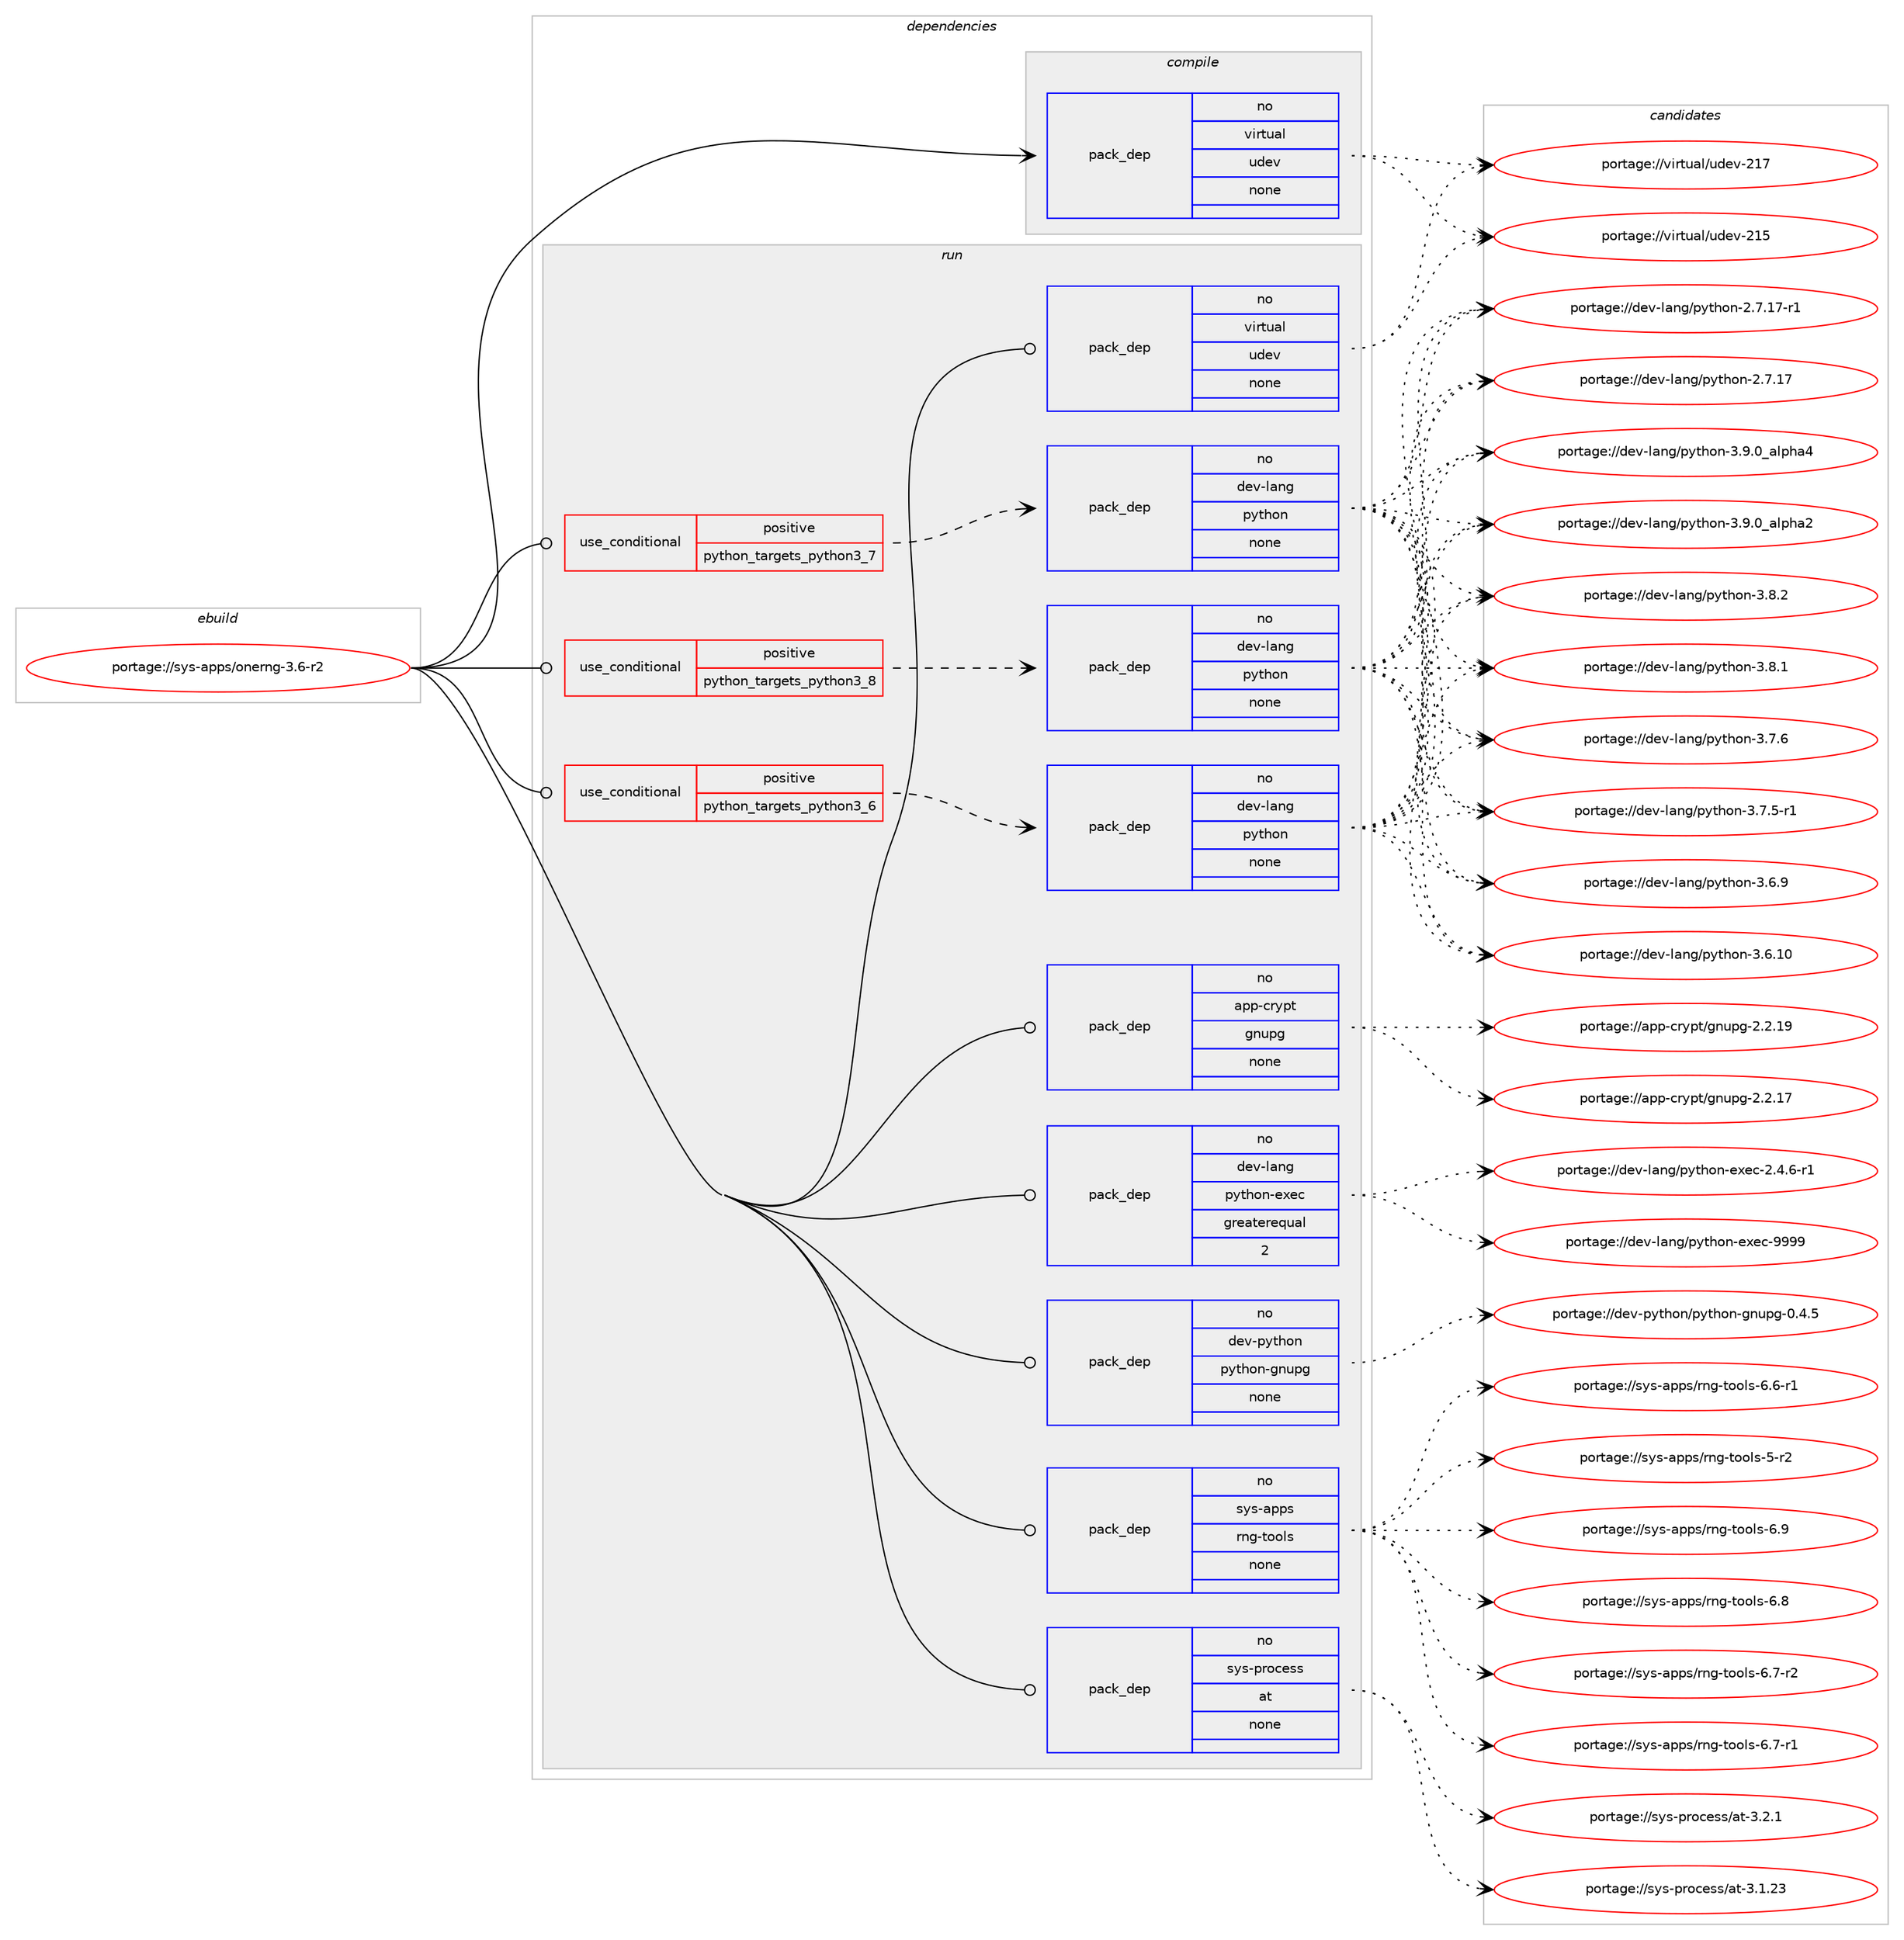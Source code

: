 digraph prolog {

# *************
# Graph options
# *************

newrank=true;
concentrate=true;
compound=true;
graph [rankdir=LR,fontname=Helvetica,fontsize=10,ranksep=1.5];#, ranksep=2.5, nodesep=0.2];
edge  [arrowhead=vee];
node  [fontname=Helvetica,fontsize=10];

# **********
# The ebuild
# **********

subgraph cluster_leftcol {
color=gray;
rank=same;
label=<<i>ebuild</i>>;
id [label="portage://sys-apps/onerng-3.6-r2", color=red, width=4, href="../sys-apps/onerng-3.6-r2.svg"];
}

# ****************
# The dependencies
# ****************

subgraph cluster_midcol {
color=gray;
label=<<i>dependencies</i>>;
subgraph cluster_compile {
fillcolor="#eeeeee";
style=filled;
label=<<i>compile</i>>;
subgraph pack29646 {
dependency38484 [label=<<TABLE BORDER="0" CELLBORDER="1" CELLSPACING="0" CELLPADDING="4" WIDTH="220"><TR><TD ROWSPAN="6" CELLPADDING="30">pack_dep</TD></TR><TR><TD WIDTH="110">no</TD></TR><TR><TD>virtual</TD></TR><TR><TD>udev</TD></TR><TR><TD>none</TD></TR><TR><TD></TD></TR></TABLE>>, shape=none, color=blue];
}
id:e -> dependency38484:w [weight=20,style="solid",arrowhead="vee"];
}
subgraph cluster_compileandrun {
fillcolor="#eeeeee";
style=filled;
label=<<i>compile and run</i>>;
}
subgraph cluster_run {
fillcolor="#eeeeee";
style=filled;
label=<<i>run</i>>;
subgraph cond7912 {
dependency38485 [label=<<TABLE BORDER="0" CELLBORDER="1" CELLSPACING="0" CELLPADDING="4"><TR><TD ROWSPAN="3" CELLPADDING="10">use_conditional</TD></TR><TR><TD>positive</TD></TR><TR><TD>python_targets_python3_6</TD></TR></TABLE>>, shape=none, color=red];
subgraph pack29647 {
dependency38486 [label=<<TABLE BORDER="0" CELLBORDER="1" CELLSPACING="0" CELLPADDING="4" WIDTH="220"><TR><TD ROWSPAN="6" CELLPADDING="30">pack_dep</TD></TR><TR><TD WIDTH="110">no</TD></TR><TR><TD>dev-lang</TD></TR><TR><TD>python</TD></TR><TR><TD>none</TD></TR><TR><TD></TD></TR></TABLE>>, shape=none, color=blue];
}
dependency38485:e -> dependency38486:w [weight=20,style="dashed",arrowhead="vee"];
}
id:e -> dependency38485:w [weight=20,style="solid",arrowhead="odot"];
subgraph cond7913 {
dependency38487 [label=<<TABLE BORDER="0" CELLBORDER="1" CELLSPACING="0" CELLPADDING="4"><TR><TD ROWSPAN="3" CELLPADDING="10">use_conditional</TD></TR><TR><TD>positive</TD></TR><TR><TD>python_targets_python3_7</TD></TR></TABLE>>, shape=none, color=red];
subgraph pack29648 {
dependency38488 [label=<<TABLE BORDER="0" CELLBORDER="1" CELLSPACING="0" CELLPADDING="4" WIDTH="220"><TR><TD ROWSPAN="6" CELLPADDING="30">pack_dep</TD></TR><TR><TD WIDTH="110">no</TD></TR><TR><TD>dev-lang</TD></TR><TR><TD>python</TD></TR><TR><TD>none</TD></TR><TR><TD></TD></TR></TABLE>>, shape=none, color=blue];
}
dependency38487:e -> dependency38488:w [weight=20,style="dashed",arrowhead="vee"];
}
id:e -> dependency38487:w [weight=20,style="solid",arrowhead="odot"];
subgraph cond7914 {
dependency38489 [label=<<TABLE BORDER="0" CELLBORDER="1" CELLSPACING="0" CELLPADDING="4"><TR><TD ROWSPAN="3" CELLPADDING="10">use_conditional</TD></TR><TR><TD>positive</TD></TR><TR><TD>python_targets_python3_8</TD></TR></TABLE>>, shape=none, color=red];
subgraph pack29649 {
dependency38490 [label=<<TABLE BORDER="0" CELLBORDER="1" CELLSPACING="0" CELLPADDING="4" WIDTH="220"><TR><TD ROWSPAN="6" CELLPADDING="30">pack_dep</TD></TR><TR><TD WIDTH="110">no</TD></TR><TR><TD>dev-lang</TD></TR><TR><TD>python</TD></TR><TR><TD>none</TD></TR><TR><TD></TD></TR></TABLE>>, shape=none, color=blue];
}
dependency38489:e -> dependency38490:w [weight=20,style="dashed",arrowhead="vee"];
}
id:e -> dependency38489:w [weight=20,style="solid",arrowhead="odot"];
subgraph pack29650 {
dependency38491 [label=<<TABLE BORDER="0" CELLBORDER="1" CELLSPACING="0" CELLPADDING="4" WIDTH="220"><TR><TD ROWSPAN="6" CELLPADDING="30">pack_dep</TD></TR><TR><TD WIDTH="110">no</TD></TR><TR><TD>app-crypt</TD></TR><TR><TD>gnupg</TD></TR><TR><TD>none</TD></TR><TR><TD></TD></TR></TABLE>>, shape=none, color=blue];
}
id:e -> dependency38491:w [weight=20,style="solid",arrowhead="odot"];
subgraph pack29651 {
dependency38492 [label=<<TABLE BORDER="0" CELLBORDER="1" CELLSPACING="0" CELLPADDING="4" WIDTH="220"><TR><TD ROWSPAN="6" CELLPADDING="30">pack_dep</TD></TR><TR><TD WIDTH="110">no</TD></TR><TR><TD>dev-lang</TD></TR><TR><TD>python-exec</TD></TR><TR><TD>greaterequal</TD></TR><TR><TD>2</TD></TR></TABLE>>, shape=none, color=blue];
}
id:e -> dependency38492:w [weight=20,style="solid",arrowhead="odot"];
subgraph pack29652 {
dependency38493 [label=<<TABLE BORDER="0" CELLBORDER="1" CELLSPACING="0" CELLPADDING="4" WIDTH="220"><TR><TD ROWSPAN="6" CELLPADDING="30">pack_dep</TD></TR><TR><TD WIDTH="110">no</TD></TR><TR><TD>dev-python</TD></TR><TR><TD>python-gnupg</TD></TR><TR><TD>none</TD></TR><TR><TD></TD></TR></TABLE>>, shape=none, color=blue];
}
id:e -> dependency38493:w [weight=20,style="solid",arrowhead="odot"];
subgraph pack29653 {
dependency38494 [label=<<TABLE BORDER="0" CELLBORDER="1" CELLSPACING="0" CELLPADDING="4" WIDTH="220"><TR><TD ROWSPAN="6" CELLPADDING="30">pack_dep</TD></TR><TR><TD WIDTH="110">no</TD></TR><TR><TD>sys-apps</TD></TR><TR><TD>rng-tools</TD></TR><TR><TD>none</TD></TR><TR><TD></TD></TR></TABLE>>, shape=none, color=blue];
}
id:e -> dependency38494:w [weight=20,style="solid",arrowhead="odot"];
subgraph pack29654 {
dependency38495 [label=<<TABLE BORDER="0" CELLBORDER="1" CELLSPACING="0" CELLPADDING="4" WIDTH="220"><TR><TD ROWSPAN="6" CELLPADDING="30">pack_dep</TD></TR><TR><TD WIDTH="110">no</TD></TR><TR><TD>sys-process</TD></TR><TR><TD>at</TD></TR><TR><TD>none</TD></TR><TR><TD></TD></TR></TABLE>>, shape=none, color=blue];
}
id:e -> dependency38495:w [weight=20,style="solid",arrowhead="odot"];
subgraph pack29655 {
dependency38496 [label=<<TABLE BORDER="0" CELLBORDER="1" CELLSPACING="0" CELLPADDING="4" WIDTH="220"><TR><TD ROWSPAN="6" CELLPADDING="30">pack_dep</TD></TR><TR><TD WIDTH="110">no</TD></TR><TR><TD>virtual</TD></TR><TR><TD>udev</TD></TR><TR><TD>none</TD></TR><TR><TD></TD></TR></TABLE>>, shape=none, color=blue];
}
id:e -> dependency38496:w [weight=20,style="solid",arrowhead="odot"];
}
}

# **************
# The candidates
# **************

subgraph cluster_choices {
rank=same;
color=gray;
label=<<i>candidates</i>>;

subgraph choice29646 {
color=black;
nodesep=1;
choice118105114116117971084711710010111845504955 [label="portage://virtual/udev-217", color=red, width=4,href="../virtual/udev-217.svg"];
choice118105114116117971084711710010111845504953 [label="portage://virtual/udev-215", color=red, width=4,href="../virtual/udev-215.svg"];
dependency38484:e -> choice118105114116117971084711710010111845504955:w [style=dotted,weight="100"];
dependency38484:e -> choice118105114116117971084711710010111845504953:w [style=dotted,weight="100"];
}
subgraph choice29647 {
color=black;
nodesep=1;
choice10010111845108971101034711212111610411111045514657464895971081121049752 [label="portage://dev-lang/python-3.9.0_alpha4", color=red, width=4,href="../dev-lang/python-3.9.0_alpha4.svg"];
choice10010111845108971101034711212111610411111045514657464895971081121049750 [label="portage://dev-lang/python-3.9.0_alpha2", color=red, width=4,href="../dev-lang/python-3.9.0_alpha2.svg"];
choice100101118451089711010347112121116104111110455146564650 [label="portage://dev-lang/python-3.8.2", color=red, width=4,href="../dev-lang/python-3.8.2.svg"];
choice100101118451089711010347112121116104111110455146564649 [label="portage://dev-lang/python-3.8.1", color=red, width=4,href="../dev-lang/python-3.8.1.svg"];
choice100101118451089711010347112121116104111110455146554654 [label="portage://dev-lang/python-3.7.6", color=red, width=4,href="../dev-lang/python-3.7.6.svg"];
choice1001011184510897110103471121211161041111104551465546534511449 [label="portage://dev-lang/python-3.7.5-r1", color=red, width=4,href="../dev-lang/python-3.7.5-r1.svg"];
choice100101118451089711010347112121116104111110455146544657 [label="portage://dev-lang/python-3.6.9", color=red, width=4,href="../dev-lang/python-3.6.9.svg"];
choice10010111845108971101034711212111610411111045514654464948 [label="portage://dev-lang/python-3.6.10", color=red, width=4,href="../dev-lang/python-3.6.10.svg"];
choice100101118451089711010347112121116104111110455046554649554511449 [label="portage://dev-lang/python-2.7.17-r1", color=red, width=4,href="../dev-lang/python-2.7.17-r1.svg"];
choice10010111845108971101034711212111610411111045504655464955 [label="portage://dev-lang/python-2.7.17", color=red, width=4,href="../dev-lang/python-2.7.17.svg"];
dependency38486:e -> choice10010111845108971101034711212111610411111045514657464895971081121049752:w [style=dotted,weight="100"];
dependency38486:e -> choice10010111845108971101034711212111610411111045514657464895971081121049750:w [style=dotted,weight="100"];
dependency38486:e -> choice100101118451089711010347112121116104111110455146564650:w [style=dotted,weight="100"];
dependency38486:e -> choice100101118451089711010347112121116104111110455146564649:w [style=dotted,weight="100"];
dependency38486:e -> choice100101118451089711010347112121116104111110455146554654:w [style=dotted,weight="100"];
dependency38486:e -> choice1001011184510897110103471121211161041111104551465546534511449:w [style=dotted,weight="100"];
dependency38486:e -> choice100101118451089711010347112121116104111110455146544657:w [style=dotted,weight="100"];
dependency38486:e -> choice10010111845108971101034711212111610411111045514654464948:w [style=dotted,weight="100"];
dependency38486:e -> choice100101118451089711010347112121116104111110455046554649554511449:w [style=dotted,weight="100"];
dependency38486:e -> choice10010111845108971101034711212111610411111045504655464955:w [style=dotted,weight="100"];
}
subgraph choice29648 {
color=black;
nodesep=1;
choice10010111845108971101034711212111610411111045514657464895971081121049752 [label="portage://dev-lang/python-3.9.0_alpha4", color=red, width=4,href="../dev-lang/python-3.9.0_alpha4.svg"];
choice10010111845108971101034711212111610411111045514657464895971081121049750 [label="portage://dev-lang/python-3.9.0_alpha2", color=red, width=4,href="../dev-lang/python-3.9.0_alpha2.svg"];
choice100101118451089711010347112121116104111110455146564650 [label="portage://dev-lang/python-3.8.2", color=red, width=4,href="../dev-lang/python-3.8.2.svg"];
choice100101118451089711010347112121116104111110455146564649 [label="portage://dev-lang/python-3.8.1", color=red, width=4,href="../dev-lang/python-3.8.1.svg"];
choice100101118451089711010347112121116104111110455146554654 [label="portage://dev-lang/python-3.7.6", color=red, width=4,href="../dev-lang/python-3.7.6.svg"];
choice1001011184510897110103471121211161041111104551465546534511449 [label="portage://dev-lang/python-3.7.5-r1", color=red, width=4,href="../dev-lang/python-3.7.5-r1.svg"];
choice100101118451089711010347112121116104111110455146544657 [label="portage://dev-lang/python-3.6.9", color=red, width=4,href="../dev-lang/python-3.6.9.svg"];
choice10010111845108971101034711212111610411111045514654464948 [label="portage://dev-lang/python-3.6.10", color=red, width=4,href="../dev-lang/python-3.6.10.svg"];
choice100101118451089711010347112121116104111110455046554649554511449 [label="portage://dev-lang/python-2.7.17-r1", color=red, width=4,href="../dev-lang/python-2.7.17-r1.svg"];
choice10010111845108971101034711212111610411111045504655464955 [label="portage://dev-lang/python-2.7.17", color=red, width=4,href="../dev-lang/python-2.7.17.svg"];
dependency38488:e -> choice10010111845108971101034711212111610411111045514657464895971081121049752:w [style=dotted,weight="100"];
dependency38488:e -> choice10010111845108971101034711212111610411111045514657464895971081121049750:w [style=dotted,weight="100"];
dependency38488:e -> choice100101118451089711010347112121116104111110455146564650:w [style=dotted,weight="100"];
dependency38488:e -> choice100101118451089711010347112121116104111110455146564649:w [style=dotted,weight="100"];
dependency38488:e -> choice100101118451089711010347112121116104111110455146554654:w [style=dotted,weight="100"];
dependency38488:e -> choice1001011184510897110103471121211161041111104551465546534511449:w [style=dotted,weight="100"];
dependency38488:e -> choice100101118451089711010347112121116104111110455146544657:w [style=dotted,weight="100"];
dependency38488:e -> choice10010111845108971101034711212111610411111045514654464948:w [style=dotted,weight="100"];
dependency38488:e -> choice100101118451089711010347112121116104111110455046554649554511449:w [style=dotted,weight="100"];
dependency38488:e -> choice10010111845108971101034711212111610411111045504655464955:w [style=dotted,weight="100"];
}
subgraph choice29649 {
color=black;
nodesep=1;
choice10010111845108971101034711212111610411111045514657464895971081121049752 [label="portage://dev-lang/python-3.9.0_alpha4", color=red, width=4,href="../dev-lang/python-3.9.0_alpha4.svg"];
choice10010111845108971101034711212111610411111045514657464895971081121049750 [label="portage://dev-lang/python-3.9.0_alpha2", color=red, width=4,href="../dev-lang/python-3.9.0_alpha2.svg"];
choice100101118451089711010347112121116104111110455146564650 [label="portage://dev-lang/python-3.8.2", color=red, width=4,href="../dev-lang/python-3.8.2.svg"];
choice100101118451089711010347112121116104111110455146564649 [label="portage://dev-lang/python-3.8.1", color=red, width=4,href="../dev-lang/python-3.8.1.svg"];
choice100101118451089711010347112121116104111110455146554654 [label="portage://dev-lang/python-3.7.6", color=red, width=4,href="../dev-lang/python-3.7.6.svg"];
choice1001011184510897110103471121211161041111104551465546534511449 [label="portage://dev-lang/python-3.7.5-r1", color=red, width=4,href="../dev-lang/python-3.7.5-r1.svg"];
choice100101118451089711010347112121116104111110455146544657 [label="portage://dev-lang/python-3.6.9", color=red, width=4,href="../dev-lang/python-3.6.9.svg"];
choice10010111845108971101034711212111610411111045514654464948 [label="portage://dev-lang/python-3.6.10", color=red, width=4,href="../dev-lang/python-3.6.10.svg"];
choice100101118451089711010347112121116104111110455046554649554511449 [label="portage://dev-lang/python-2.7.17-r1", color=red, width=4,href="../dev-lang/python-2.7.17-r1.svg"];
choice10010111845108971101034711212111610411111045504655464955 [label="portage://dev-lang/python-2.7.17", color=red, width=4,href="../dev-lang/python-2.7.17.svg"];
dependency38490:e -> choice10010111845108971101034711212111610411111045514657464895971081121049752:w [style=dotted,weight="100"];
dependency38490:e -> choice10010111845108971101034711212111610411111045514657464895971081121049750:w [style=dotted,weight="100"];
dependency38490:e -> choice100101118451089711010347112121116104111110455146564650:w [style=dotted,weight="100"];
dependency38490:e -> choice100101118451089711010347112121116104111110455146564649:w [style=dotted,weight="100"];
dependency38490:e -> choice100101118451089711010347112121116104111110455146554654:w [style=dotted,weight="100"];
dependency38490:e -> choice1001011184510897110103471121211161041111104551465546534511449:w [style=dotted,weight="100"];
dependency38490:e -> choice100101118451089711010347112121116104111110455146544657:w [style=dotted,weight="100"];
dependency38490:e -> choice10010111845108971101034711212111610411111045514654464948:w [style=dotted,weight="100"];
dependency38490:e -> choice100101118451089711010347112121116104111110455046554649554511449:w [style=dotted,weight="100"];
dependency38490:e -> choice10010111845108971101034711212111610411111045504655464955:w [style=dotted,weight="100"];
}
subgraph choice29650 {
color=black;
nodesep=1;
choice9711211245991141211121164710311011711210345504650464957 [label="portage://app-crypt/gnupg-2.2.19", color=red, width=4,href="../app-crypt/gnupg-2.2.19.svg"];
choice9711211245991141211121164710311011711210345504650464955 [label="portage://app-crypt/gnupg-2.2.17", color=red, width=4,href="../app-crypt/gnupg-2.2.17.svg"];
dependency38491:e -> choice9711211245991141211121164710311011711210345504650464957:w [style=dotted,weight="100"];
dependency38491:e -> choice9711211245991141211121164710311011711210345504650464955:w [style=dotted,weight="100"];
}
subgraph choice29651 {
color=black;
nodesep=1;
choice10010111845108971101034711212111610411111045101120101994557575757 [label="portage://dev-lang/python-exec-9999", color=red, width=4,href="../dev-lang/python-exec-9999.svg"];
choice10010111845108971101034711212111610411111045101120101994550465246544511449 [label="portage://dev-lang/python-exec-2.4.6-r1", color=red, width=4,href="../dev-lang/python-exec-2.4.6-r1.svg"];
dependency38492:e -> choice10010111845108971101034711212111610411111045101120101994557575757:w [style=dotted,weight="100"];
dependency38492:e -> choice10010111845108971101034711212111610411111045101120101994550465246544511449:w [style=dotted,weight="100"];
}
subgraph choice29652 {
color=black;
nodesep=1;
choice100101118451121211161041111104711212111610411111045103110117112103454846524653 [label="portage://dev-python/python-gnupg-0.4.5", color=red, width=4,href="../dev-python/python-gnupg-0.4.5.svg"];
dependency38493:e -> choice100101118451121211161041111104711212111610411111045103110117112103454846524653:w [style=dotted,weight="100"];
}
subgraph choice29653 {
color=black;
nodesep=1;
choice1151211154597112112115471141101034511611111110811545544657 [label="portage://sys-apps/rng-tools-6.9", color=red, width=4,href="../sys-apps/rng-tools-6.9.svg"];
choice1151211154597112112115471141101034511611111110811545544656 [label="portage://sys-apps/rng-tools-6.8", color=red, width=4,href="../sys-apps/rng-tools-6.8.svg"];
choice11512111545971121121154711411010345116111111108115455446554511450 [label="portage://sys-apps/rng-tools-6.7-r2", color=red, width=4,href="../sys-apps/rng-tools-6.7-r2.svg"];
choice11512111545971121121154711411010345116111111108115455446554511449 [label="portage://sys-apps/rng-tools-6.7-r1", color=red, width=4,href="../sys-apps/rng-tools-6.7-r1.svg"];
choice11512111545971121121154711411010345116111111108115455446544511449 [label="portage://sys-apps/rng-tools-6.6-r1", color=red, width=4,href="../sys-apps/rng-tools-6.6-r1.svg"];
choice1151211154597112112115471141101034511611111110811545534511450 [label="portage://sys-apps/rng-tools-5-r2", color=red, width=4,href="../sys-apps/rng-tools-5-r2.svg"];
dependency38494:e -> choice1151211154597112112115471141101034511611111110811545544657:w [style=dotted,weight="100"];
dependency38494:e -> choice1151211154597112112115471141101034511611111110811545544656:w [style=dotted,weight="100"];
dependency38494:e -> choice11512111545971121121154711411010345116111111108115455446554511450:w [style=dotted,weight="100"];
dependency38494:e -> choice11512111545971121121154711411010345116111111108115455446554511449:w [style=dotted,weight="100"];
dependency38494:e -> choice11512111545971121121154711411010345116111111108115455446544511449:w [style=dotted,weight="100"];
dependency38494:e -> choice1151211154597112112115471141101034511611111110811545534511450:w [style=dotted,weight="100"];
}
subgraph choice29654 {
color=black;
nodesep=1;
choice11512111545112114111991011151154797116455146504649 [label="portage://sys-process/at-3.2.1", color=red, width=4,href="../sys-process/at-3.2.1.svg"];
choice1151211154511211411199101115115479711645514649465051 [label="portage://sys-process/at-3.1.23", color=red, width=4,href="../sys-process/at-3.1.23.svg"];
dependency38495:e -> choice11512111545112114111991011151154797116455146504649:w [style=dotted,weight="100"];
dependency38495:e -> choice1151211154511211411199101115115479711645514649465051:w [style=dotted,weight="100"];
}
subgraph choice29655 {
color=black;
nodesep=1;
choice118105114116117971084711710010111845504955 [label="portage://virtual/udev-217", color=red, width=4,href="../virtual/udev-217.svg"];
choice118105114116117971084711710010111845504953 [label="portage://virtual/udev-215", color=red, width=4,href="../virtual/udev-215.svg"];
dependency38496:e -> choice118105114116117971084711710010111845504955:w [style=dotted,weight="100"];
dependency38496:e -> choice118105114116117971084711710010111845504953:w [style=dotted,weight="100"];
}
}

}
